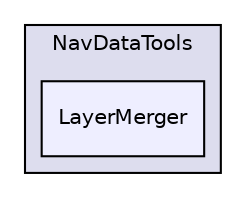 digraph "PVR/SDK_3.4/Utilities/NavDataTools/LayerMerger" {
  compound=true
  node [ fontsize="10", fontname="Helvetica"];
  edge [ labelfontsize="10", labelfontname="Helvetica"];
  subgraph clusterdir_fc0308461a13f6987feb1ef1d4fa4201 {
    graph [ bgcolor="#ddddee", pencolor="black", label="NavDataTools" fontname="Helvetica", fontsize="10", URL="dir_fc0308461a13f6987feb1ef1d4fa4201.html"]
  dir_acec1447ac07bc2137cece63659c4049 [shape=box, label="LayerMerger", style="filled", fillcolor="#eeeeff", pencolor="black", URL="dir_acec1447ac07bc2137cece63659c4049.html"];
  }
}
